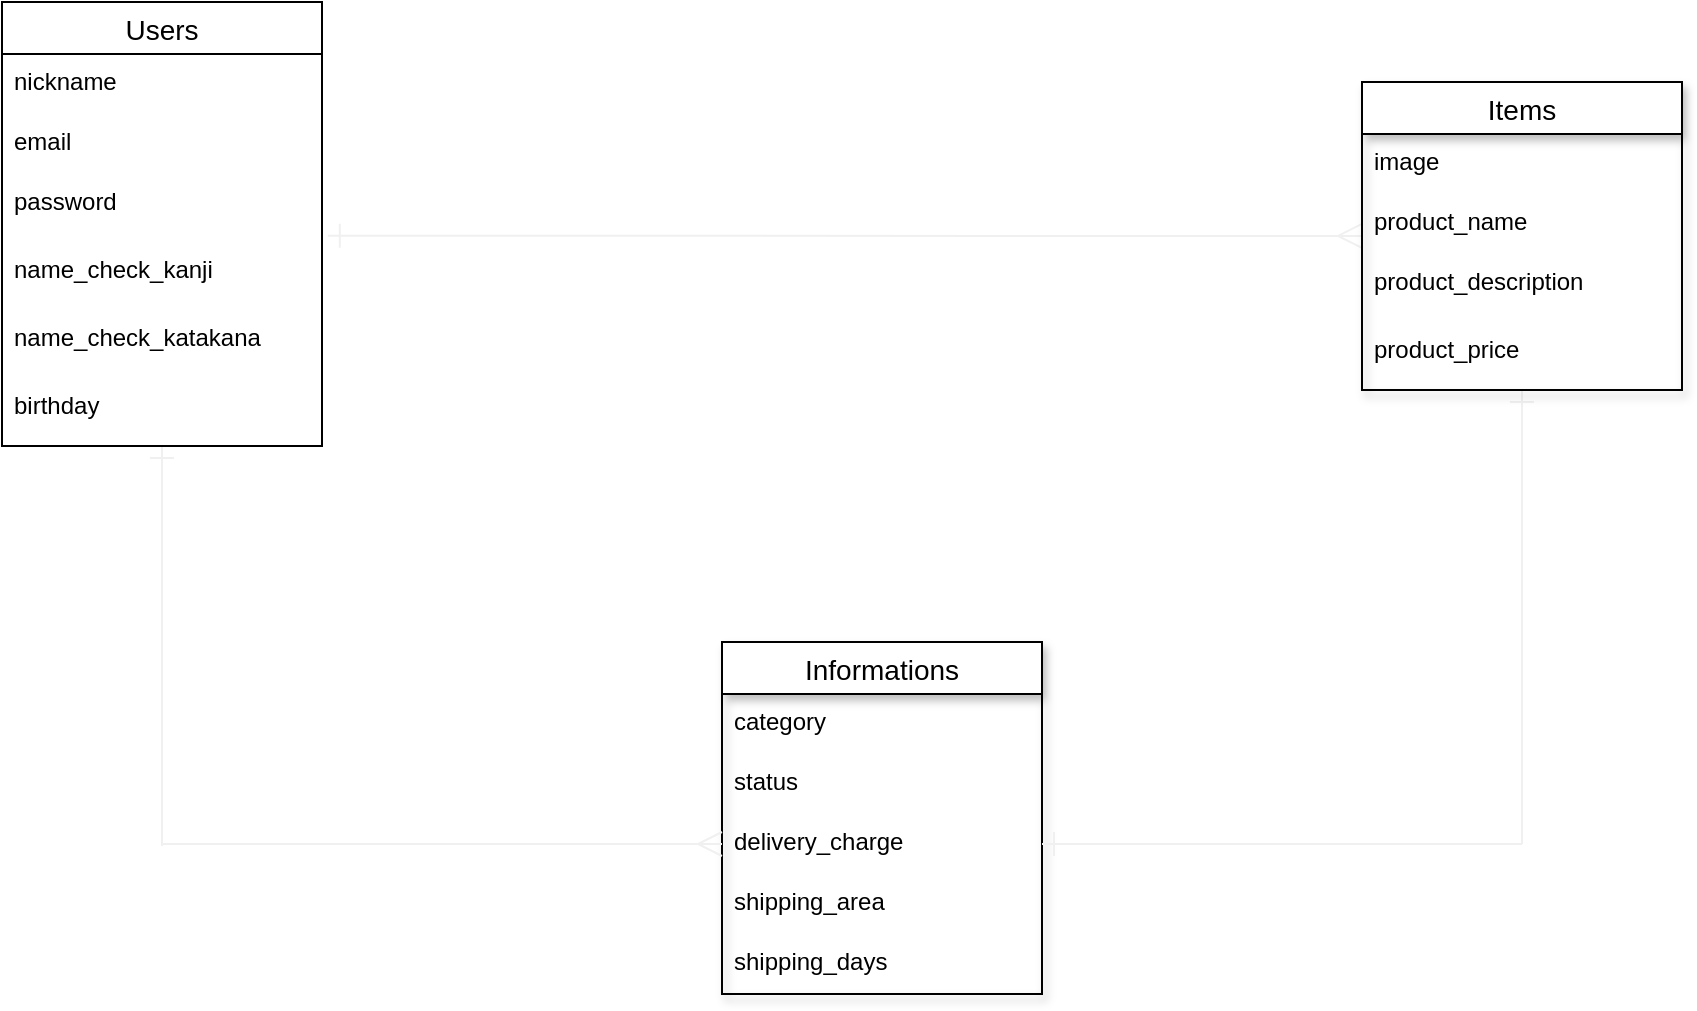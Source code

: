 <mxfile>
    <diagram id="SYYIoxHmVdFxY4b5FEGh" name="ページ1">
        <mxGraphModel dx="607" dy="441" grid="1" gridSize="10" guides="1" tooltips="1" connect="1" arrows="1" fold="1" page="1" pageScale="1" pageWidth="1169" pageHeight="827" math="0" shadow="0">
            <root>
                <mxCell id="0"/>
                <mxCell id="1" parent="0"/>
                <mxCell id="R4g8S2cu2oiYWbdXBOTO-49" style="edgeStyle=none;rounded=0;jumpSize=6;orthogonalLoop=1;jettySize=auto;html=1;shadow=0;startArrow=ERone;startFill=0;endArrow=none;endFill=0;startSize=10;endSize=10;targetPerimeterSpacing=5;strokeColor=#f0f0f0;strokeWidth=1;" edge="1" parent="1" source="17">
                    <mxGeometry relative="1" as="geometry">
                        <mxPoint x="240" y="502" as="targetPoint"/>
                    </mxGeometry>
                </mxCell>
                <mxCell id="17" value="Users" style="swimlane;fontStyle=0;childLayout=stackLayout;horizontal=1;startSize=26;horizontalStack=0;resizeParent=1;resizeParentMax=0;resizeLast=0;collapsible=1;marginBottom=0;align=center;fontSize=14;aspect=fixed;" vertex="1" parent="1">
                    <mxGeometry x="160" y="80" width="160" height="222" as="geometry">
                        <mxRectangle x="80" y="80" width="70" height="26" as="alternateBounds"/>
                    </mxGeometry>
                </mxCell>
                <mxCell id="18" value="nickname" style="text;strokeColor=none;fillColor=none;spacingLeft=4;spacingRight=4;overflow=hidden;rotatable=0;points=[[0,0.5],[1,0.5]];portConstraint=eastwest;fontSize=12;" vertex="1" parent="17">
                    <mxGeometry y="26" width="160" height="30" as="geometry"/>
                </mxCell>
                <mxCell id="19" value="email" style="text;strokeColor=none;fillColor=none;spacingLeft=4;spacingRight=4;overflow=hidden;rotatable=0;points=[[0,0.5],[1,0.5]];portConstraint=eastwest;fontSize=12;" vertex="1" parent="17">
                    <mxGeometry y="56" width="160" height="30" as="geometry"/>
                </mxCell>
                <mxCell id="37" value="password" style="text;strokeColor=none;fillColor=none;spacingLeft=4;spacingRight=4;overflow=hidden;rotatable=0;points=[[0,0.5],[1,0.5]];portConstraint=eastwest;fontSize=12;" vertex="1" parent="17">
                    <mxGeometry y="86" width="160" height="34" as="geometry"/>
                </mxCell>
                <mxCell id="41" value="name_check_kanji" style="text;strokeColor=none;fillColor=none;spacingLeft=4;spacingRight=4;overflow=hidden;rotatable=0;points=[[0,0.5],[1,0.5]];portConstraint=eastwest;fontSize=12;" vertex="1" parent="17">
                    <mxGeometry y="120" width="160" height="34" as="geometry"/>
                </mxCell>
                <mxCell id="42" value="name_check_katakana" style="text;strokeColor=none;fillColor=none;spacingLeft=4;spacingRight=4;overflow=hidden;rotatable=0;points=[[0,0.5],[1,0.5]];portConstraint=eastwest;fontSize=12;" vertex="1" parent="17">
                    <mxGeometry y="154" width="160" height="34" as="geometry"/>
                </mxCell>
                <mxCell id="20" value="birthday" style="text;strokeColor=none;fillColor=none;spacingLeft=4;spacingRight=4;overflow=hidden;rotatable=0;points=[[0,0.5],[1,0.5]];portConstraint=eastwest;fontSize=12;" vertex="1" parent="17">
                    <mxGeometry y="188" width="160" height="34" as="geometry"/>
                </mxCell>
                <mxCell id="R4g8S2cu2oiYWbdXBOTO-46" style="edgeStyle=none;rounded=0;jumpSize=6;orthogonalLoop=1;jettySize=auto;html=1;entryX=1.018;entryY=-0.092;entryDx=0;entryDy=0;entryPerimeter=0;shadow=0;startArrow=ERmany;startFill=0;endArrow=ERone;endFill=0;startSize=10;endSize=10;targetPerimeterSpacing=5;strokeColor=#f0f0f0;strokeWidth=1;" edge="1" parent="1" source="21" target="41">
                    <mxGeometry relative="1" as="geometry"/>
                </mxCell>
                <mxCell id="R4g8S2cu2oiYWbdXBOTO-51" style="edgeStyle=none;rounded=0;jumpSize=6;orthogonalLoop=1;jettySize=auto;html=1;shadow=0;startArrow=ERone;startFill=0;endArrow=none;endFill=0;startSize=10;endSize=10;targetPerimeterSpacing=5;strokeColor=#f0f0f0;strokeWidth=1;" edge="1" parent="1" source="21">
                    <mxGeometry relative="1" as="geometry">
                        <mxPoint x="920" y="501" as="targetPoint"/>
                    </mxGeometry>
                </mxCell>
                <mxCell id="21" value="Items" style="swimlane;fontStyle=0;childLayout=stackLayout;horizontal=1;startSize=26;horizontalStack=0;resizeParent=1;resizeParentMax=0;resizeLast=0;collapsible=1;marginBottom=0;align=center;fontSize=14;shadow=1;" vertex="1" parent="1">
                    <mxGeometry x="840" y="120" width="160" height="154" as="geometry">
                        <mxRectangle x="560" y="80" width="70" height="26" as="alternateBounds"/>
                    </mxGeometry>
                </mxCell>
                <mxCell id="22" value="image" style="text;strokeColor=none;fillColor=none;spacingLeft=4;spacingRight=4;overflow=hidden;rotatable=0;points=[[0,0.5],[1,0.5]];portConstraint=eastwest;fontSize=12;" vertex="1" parent="21">
                    <mxGeometry y="26" width="160" height="30" as="geometry"/>
                </mxCell>
                <mxCell id="23" value="product_name" style="text;strokeColor=none;fillColor=none;spacingLeft=4;spacingRight=4;overflow=hidden;rotatable=0;points=[[0,0.5],[1,0.5]];portConstraint=eastwest;fontSize=12;" vertex="1" parent="21">
                    <mxGeometry y="56" width="160" height="30" as="geometry"/>
                </mxCell>
                <mxCell id="45" value="product_description" style="text;strokeColor=none;fillColor=none;spacingLeft=4;spacingRight=4;overflow=hidden;rotatable=0;points=[[0,0.5],[1,0.5]];portConstraint=eastwest;fontSize=12;" vertex="1" parent="21">
                    <mxGeometry y="86" width="160" height="34" as="geometry"/>
                </mxCell>
                <mxCell id="43" value="product_price" style="text;strokeColor=none;fillColor=none;spacingLeft=4;spacingRight=4;overflow=hidden;rotatable=0;points=[[0,0.5],[1,0.5]];portConstraint=eastwest;fontSize=12;" vertex="1" parent="21">
                    <mxGeometry y="120" width="160" height="34" as="geometry"/>
                </mxCell>
                <mxCell id="28" value="Informations" style="swimlane;fontStyle=0;childLayout=stackLayout;horizontal=1;startSize=26;horizontalStack=0;resizeParent=1;resizeParentMax=0;resizeLast=0;collapsible=1;marginBottom=0;align=center;fontSize=14;shadow=1;" vertex="1" parent="1">
                    <mxGeometry x="520" y="400" width="160" height="176" as="geometry"/>
                </mxCell>
                <mxCell id="29" value="category" style="text;strokeColor=none;fillColor=none;spacingLeft=4;spacingRight=4;overflow=hidden;rotatable=0;points=[[0,0.5],[1,0.5]];portConstraint=eastwest;fontSize=12;" vertex="1" parent="28">
                    <mxGeometry y="26" width="160" height="30" as="geometry"/>
                </mxCell>
                <mxCell id="30" value="status" style="text;strokeColor=none;fillColor=none;spacingLeft=4;spacingRight=4;overflow=hidden;rotatable=0;points=[[0,0.5],[1,0.5]];portConstraint=eastwest;fontSize=12;" vertex="1" parent="28">
                    <mxGeometry y="56" width="160" height="30" as="geometry"/>
                </mxCell>
                <mxCell id="38" value="delivery_charge" style="text;strokeColor=none;fillColor=none;spacingLeft=4;spacingRight=4;overflow=hidden;rotatable=0;points=[[0,0.5],[1,0.5]];portConstraint=eastwest;fontSize=12;" vertex="1" parent="28">
                    <mxGeometry y="86" width="160" height="30" as="geometry"/>
                </mxCell>
                <mxCell id="46" value="shipping_area" style="text;strokeColor=none;fillColor=none;spacingLeft=4;spacingRight=4;overflow=hidden;rotatable=0;points=[[0,0.5],[1,0.5]];portConstraint=eastwest;fontSize=12;" vertex="1" parent="28">
                    <mxGeometry y="116" width="160" height="30" as="geometry"/>
                </mxCell>
                <mxCell id="31" value="shipping_days" style="text;strokeColor=none;fillColor=none;spacingLeft=4;spacingRight=4;overflow=hidden;rotatable=0;points=[[0,0.5],[1,0.5]];portConstraint=eastwest;fontSize=12;" vertex="1" parent="28">
                    <mxGeometry y="146" width="160" height="30" as="geometry"/>
                </mxCell>
                <mxCell id="R4g8S2cu2oiYWbdXBOTO-50" style="edgeStyle=none;rounded=0;jumpSize=6;orthogonalLoop=1;jettySize=auto;html=1;shadow=0;startArrow=ERmany;startFill=0;endArrow=none;endFill=0;startSize=10;endSize=10;targetPerimeterSpacing=5;strokeColor=#f0f0f0;strokeWidth=1;" edge="1" parent="1" source="38">
                    <mxGeometry relative="1" as="geometry">
                        <mxPoint x="240" y="501" as="targetPoint"/>
                    </mxGeometry>
                </mxCell>
                <mxCell id="R4g8S2cu2oiYWbdXBOTO-52" style="edgeStyle=none;rounded=0;jumpSize=6;orthogonalLoop=1;jettySize=auto;html=1;shadow=0;startArrow=ERone;startFill=0;endArrow=none;endFill=0;startSize=10;endSize=10;targetPerimeterSpacing=5;strokeColor=#f0f0f0;strokeWidth=1;" edge="1" parent="1" source="38">
                    <mxGeometry relative="1" as="geometry">
                        <mxPoint x="920" y="501.0" as="targetPoint"/>
                    </mxGeometry>
                </mxCell>
            </root>
        </mxGraphModel>
    </diagram>
</mxfile>